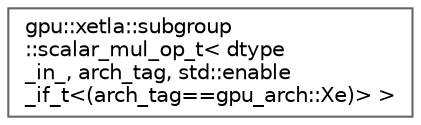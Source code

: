 digraph "Graphical Class Hierarchy"
{
 // LATEX_PDF_SIZE
  bgcolor="transparent";
  edge [fontname=Helvetica,fontsize=10,labelfontname=Helvetica,labelfontsize=10];
  node [fontname=Helvetica,fontsize=10,shape=box,height=0.2,width=0.4];
  rankdir="LR";
  Node0 [id="Node000000",label="gpu::xetla::subgroup\l::scalar_mul_op_t\< dtype\l_in_, arch_tag, std::enable\l_if_t\<(arch_tag==gpu_arch::Xe)\> \>",height=0.2,width=0.4,color="grey40", fillcolor="white", style="filled",URL="$structgpu_1_1xetla_1_1subgroup_1_1scalar__mul__op__t_3_01dtype__in___00_01arch__tag_00_01std_1_13caec7b7690d37ec3ee7910311eb7560.html",tooltip="Is the scalar_multiply op functor, specialized for Xe architecture."];
}

